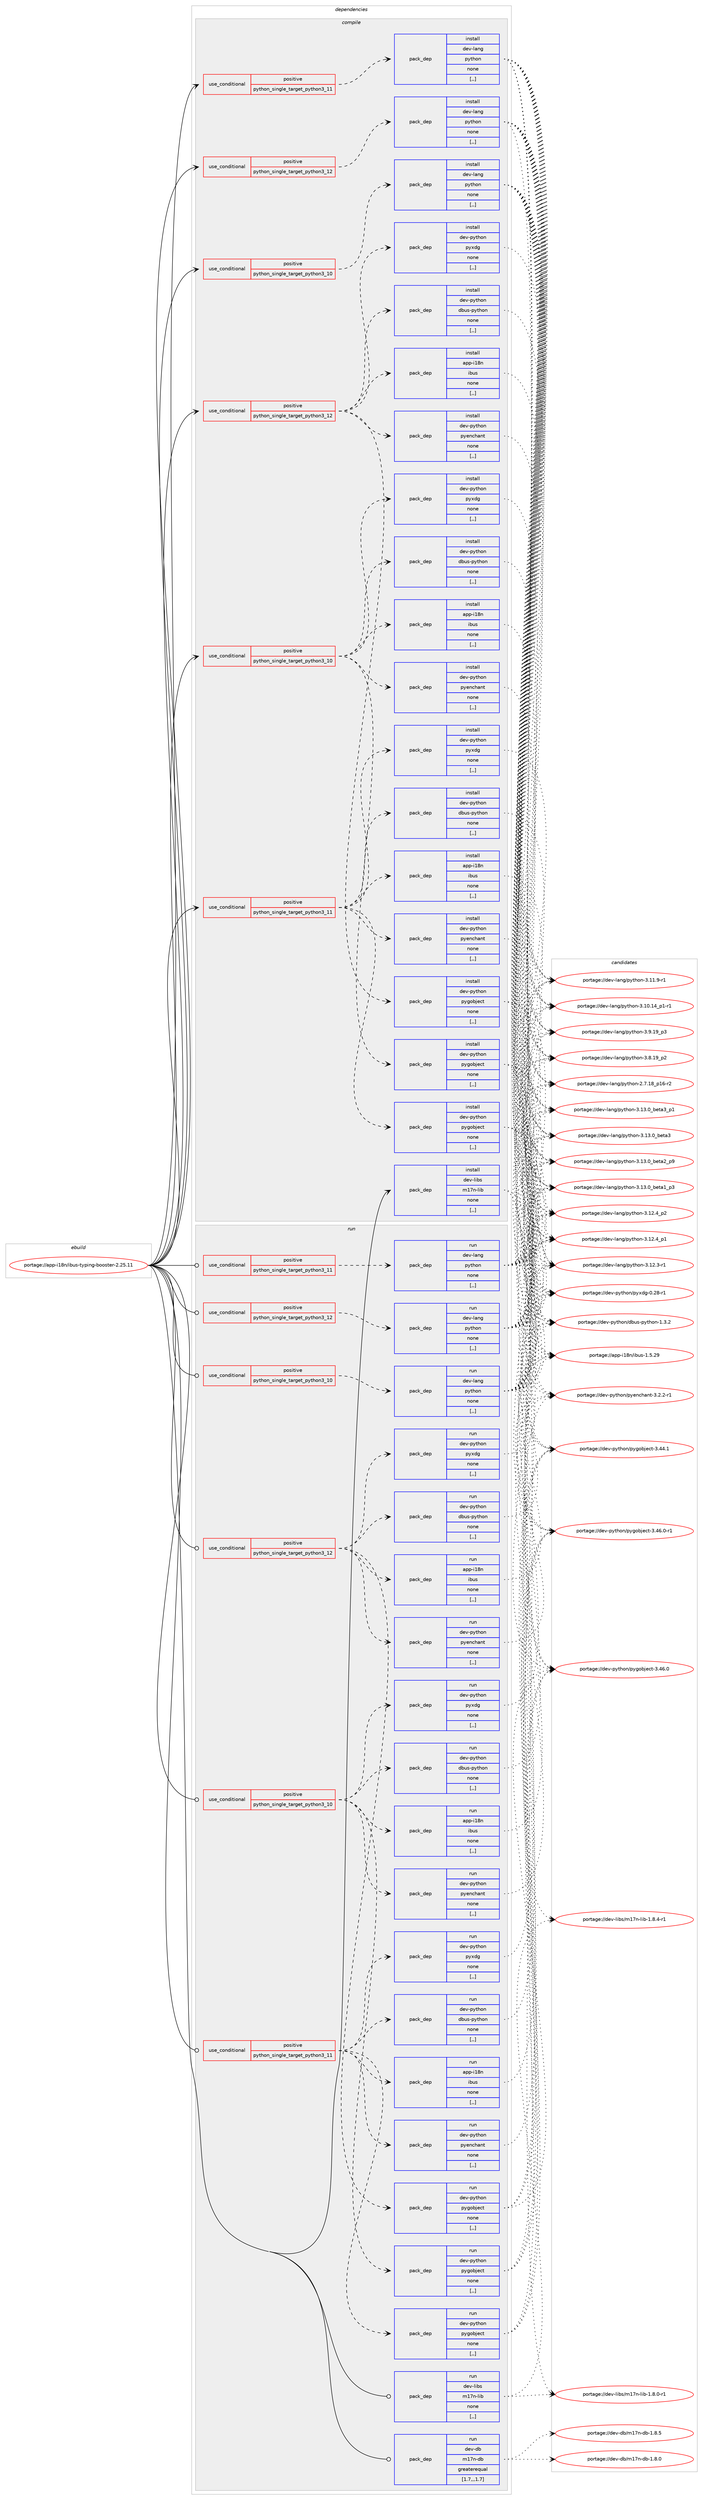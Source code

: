 digraph prolog {

# *************
# Graph options
# *************

newrank=true;
concentrate=true;
compound=true;
graph [rankdir=LR,fontname=Helvetica,fontsize=10,ranksep=1.5];#, ranksep=2.5, nodesep=0.2];
edge  [arrowhead=vee];
node  [fontname=Helvetica,fontsize=10];

# **********
# The ebuild
# **********

subgraph cluster_leftcol {
color=gray;
rank=same;
label=<<i>ebuild</i>>;
id [label="portage://app-i18n/ibus-typing-booster-2.25.11", color=red, width=4, href="../app-i18n/ibus-typing-booster-2.25.11.svg"];
}

# ****************
# The dependencies
# ****************

subgraph cluster_midcol {
color=gray;
label=<<i>dependencies</i>>;
subgraph cluster_compile {
fillcolor="#eeeeee";
style=filled;
label=<<i>compile</i>>;
subgraph cond11006 {
dependency37421 [label=<<TABLE BORDER="0" CELLBORDER="1" CELLSPACING="0" CELLPADDING="4"><TR><TD ROWSPAN="3" CELLPADDING="10">use_conditional</TD></TR><TR><TD>positive</TD></TR><TR><TD>python_single_target_python3_10</TD></TR></TABLE>>, shape=none, color=red];
subgraph pack26057 {
dependency37422 [label=<<TABLE BORDER="0" CELLBORDER="1" CELLSPACING="0" CELLPADDING="4" WIDTH="220"><TR><TD ROWSPAN="6" CELLPADDING="30">pack_dep</TD></TR><TR><TD WIDTH="110">install</TD></TR><TR><TD>app-i18n</TD></TR><TR><TD>ibus</TD></TR><TR><TD>none</TD></TR><TR><TD>[,,]</TD></TR></TABLE>>, shape=none, color=blue];
}
dependency37421:e -> dependency37422:w [weight=20,style="dashed",arrowhead="vee"];
subgraph pack26058 {
dependency37423 [label=<<TABLE BORDER="0" CELLBORDER="1" CELLSPACING="0" CELLPADDING="4" WIDTH="220"><TR><TD ROWSPAN="6" CELLPADDING="30">pack_dep</TD></TR><TR><TD WIDTH="110">install</TD></TR><TR><TD>dev-python</TD></TR><TR><TD>dbus-python</TD></TR><TR><TD>none</TD></TR><TR><TD>[,,]</TD></TR></TABLE>>, shape=none, color=blue];
}
dependency37421:e -> dependency37423:w [weight=20,style="dashed",arrowhead="vee"];
subgraph pack26059 {
dependency37424 [label=<<TABLE BORDER="0" CELLBORDER="1" CELLSPACING="0" CELLPADDING="4" WIDTH="220"><TR><TD ROWSPAN="6" CELLPADDING="30">pack_dep</TD></TR><TR><TD WIDTH="110">install</TD></TR><TR><TD>dev-python</TD></TR><TR><TD>pyenchant</TD></TR><TR><TD>none</TD></TR><TR><TD>[,,]</TD></TR></TABLE>>, shape=none, color=blue];
}
dependency37421:e -> dependency37424:w [weight=20,style="dashed",arrowhead="vee"];
subgraph pack26060 {
dependency37425 [label=<<TABLE BORDER="0" CELLBORDER="1" CELLSPACING="0" CELLPADDING="4" WIDTH="220"><TR><TD ROWSPAN="6" CELLPADDING="30">pack_dep</TD></TR><TR><TD WIDTH="110">install</TD></TR><TR><TD>dev-python</TD></TR><TR><TD>pygobject</TD></TR><TR><TD>none</TD></TR><TR><TD>[,,]</TD></TR></TABLE>>, shape=none, color=blue];
}
dependency37421:e -> dependency37425:w [weight=20,style="dashed",arrowhead="vee"];
subgraph pack26061 {
dependency37426 [label=<<TABLE BORDER="0" CELLBORDER="1" CELLSPACING="0" CELLPADDING="4" WIDTH="220"><TR><TD ROWSPAN="6" CELLPADDING="30">pack_dep</TD></TR><TR><TD WIDTH="110">install</TD></TR><TR><TD>dev-python</TD></TR><TR><TD>pyxdg</TD></TR><TR><TD>none</TD></TR><TR><TD>[,,]</TD></TR></TABLE>>, shape=none, color=blue];
}
dependency37421:e -> dependency37426:w [weight=20,style="dashed",arrowhead="vee"];
}
id:e -> dependency37421:w [weight=20,style="solid",arrowhead="vee"];
subgraph cond11007 {
dependency37427 [label=<<TABLE BORDER="0" CELLBORDER="1" CELLSPACING="0" CELLPADDING="4"><TR><TD ROWSPAN="3" CELLPADDING="10">use_conditional</TD></TR><TR><TD>positive</TD></TR><TR><TD>python_single_target_python3_10</TD></TR></TABLE>>, shape=none, color=red];
subgraph pack26062 {
dependency37428 [label=<<TABLE BORDER="0" CELLBORDER="1" CELLSPACING="0" CELLPADDING="4" WIDTH="220"><TR><TD ROWSPAN="6" CELLPADDING="30">pack_dep</TD></TR><TR><TD WIDTH="110">install</TD></TR><TR><TD>dev-lang</TD></TR><TR><TD>python</TD></TR><TR><TD>none</TD></TR><TR><TD>[,,]</TD></TR></TABLE>>, shape=none, color=blue];
}
dependency37427:e -> dependency37428:w [weight=20,style="dashed",arrowhead="vee"];
}
id:e -> dependency37427:w [weight=20,style="solid",arrowhead="vee"];
subgraph cond11008 {
dependency37429 [label=<<TABLE BORDER="0" CELLBORDER="1" CELLSPACING="0" CELLPADDING="4"><TR><TD ROWSPAN="3" CELLPADDING="10">use_conditional</TD></TR><TR><TD>positive</TD></TR><TR><TD>python_single_target_python3_11</TD></TR></TABLE>>, shape=none, color=red];
subgraph pack26063 {
dependency37430 [label=<<TABLE BORDER="0" CELLBORDER="1" CELLSPACING="0" CELLPADDING="4" WIDTH="220"><TR><TD ROWSPAN="6" CELLPADDING="30">pack_dep</TD></TR><TR><TD WIDTH="110">install</TD></TR><TR><TD>app-i18n</TD></TR><TR><TD>ibus</TD></TR><TR><TD>none</TD></TR><TR><TD>[,,]</TD></TR></TABLE>>, shape=none, color=blue];
}
dependency37429:e -> dependency37430:w [weight=20,style="dashed",arrowhead="vee"];
subgraph pack26064 {
dependency37431 [label=<<TABLE BORDER="0" CELLBORDER="1" CELLSPACING="0" CELLPADDING="4" WIDTH="220"><TR><TD ROWSPAN="6" CELLPADDING="30">pack_dep</TD></TR><TR><TD WIDTH="110">install</TD></TR><TR><TD>dev-python</TD></TR><TR><TD>dbus-python</TD></TR><TR><TD>none</TD></TR><TR><TD>[,,]</TD></TR></TABLE>>, shape=none, color=blue];
}
dependency37429:e -> dependency37431:w [weight=20,style="dashed",arrowhead="vee"];
subgraph pack26065 {
dependency37432 [label=<<TABLE BORDER="0" CELLBORDER="1" CELLSPACING="0" CELLPADDING="4" WIDTH="220"><TR><TD ROWSPAN="6" CELLPADDING="30">pack_dep</TD></TR><TR><TD WIDTH="110">install</TD></TR><TR><TD>dev-python</TD></TR><TR><TD>pyenchant</TD></TR><TR><TD>none</TD></TR><TR><TD>[,,]</TD></TR></TABLE>>, shape=none, color=blue];
}
dependency37429:e -> dependency37432:w [weight=20,style="dashed",arrowhead="vee"];
subgraph pack26066 {
dependency37433 [label=<<TABLE BORDER="0" CELLBORDER="1" CELLSPACING="0" CELLPADDING="4" WIDTH="220"><TR><TD ROWSPAN="6" CELLPADDING="30">pack_dep</TD></TR><TR><TD WIDTH="110">install</TD></TR><TR><TD>dev-python</TD></TR><TR><TD>pygobject</TD></TR><TR><TD>none</TD></TR><TR><TD>[,,]</TD></TR></TABLE>>, shape=none, color=blue];
}
dependency37429:e -> dependency37433:w [weight=20,style="dashed",arrowhead="vee"];
subgraph pack26067 {
dependency37434 [label=<<TABLE BORDER="0" CELLBORDER="1" CELLSPACING="0" CELLPADDING="4" WIDTH="220"><TR><TD ROWSPAN="6" CELLPADDING="30">pack_dep</TD></TR><TR><TD WIDTH="110">install</TD></TR><TR><TD>dev-python</TD></TR><TR><TD>pyxdg</TD></TR><TR><TD>none</TD></TR><TR><TD>[,,]</TD></TR></TABLE>>, shape=none, color=blue];
}
dependency37429:e -> dependency37434:w [weight=20,style="dashed",arrowhead="vee"];
}
id:e -> dependency37429:w [weight=20,style="solid",arrowhead="vee"];
subgraph cond11009 {
dependency37435 [label=<<TABLE BORDER="0" CELLBORDER="1" CELLSPACING="0" CELLPADDING="4"><TR><TD ROWSPAN="3" CELLPADDING="10">use_conditional</TD></TR><TR><TD>positive</TD></TR><TR><TD>python_single_target_python3_11</TD></TR></TABLE>>, shape=none, color=red];
subgraph pack26068 {
dependency37436 [label=<<TABLE BORDER="0" CELLBORDER="1" CELLSPACING="0" CELLPADDING="4" WIDTH="220"><TR><TD ROWSPAN="6" CELLPADDING="30">pack_dep</TD></TR><TR><TD WIDTH="110">install</TD></TR><TR><TD>dev-lang</TD></TR><TR><TD>python</TD></TR><TR><TD>none</TD></TR><TR><TD>[,,]</TD></TR></TABLE>>, shape=none, color=blue];
}
dependency37435:e -> dependency37436:w [weight=20,style="dashed",arrowhead="vee"];
}
id:e -> dependency37435:w [weight=20,style="solid",arrowhead="vee"];
subgraph cond11010 {
dependency37437 [label=<<TABLE BORDER="0" CELLBORDER="1" CELLSPACING="0" CELLPADDING="4"><TR><TD ROWSPAN="3" CELLPADDING="10">use_conditional</TD></TR><TR><TD>positive</TD></TR><TR><TD>python_single_target_python3_12</TD></TR></TABLE>>, shape=none, color=red];
subgraph pack26069 {
dependency37438 [label=<<TABLE BORDER="0" CELLBORDER="1" CELLSPACING="0" CELLPADDING="4" WIDTH="220"><TR><TD ROWSPAN="6" CELLPADDING="30">pack_dep</TD></TR><TR><TD WIDTH="110">install</TD></TR><TR><TD>app-i18n</TD></TR><TR><TD>ibus</TD></TR><TR><TD>none</TD></TR><TR><TD>[,,]</TD></TR></TABLE>>, shape=none, color=blue];
}
dependency37437:e -> dependency37438:w [weight=20,style="dashed",arrowhead="vee"];
subgraph pack26070 {
dependency37439 [label=<<TABLE BORDER="0" CELLBORDER="1" CELLSPACING="0" CELLPADDING="4" WIDTH="220"><TR><TD ROWSPAN="6" CELLPADDING="30">pack_dep</TD></TR><TR><TD WIDTH="110">install</TD></TR><TR><TD>dev-python</TD></TR><TR><TD>dbus-python</TD></TR><TR><TD>none</TD></TR><TR><TD>[,,]</TD></TR></TABLE>>, shape=none, color=blue];
}
dependency37437:e -> dependency37439:w [weight=20,style="dashed",arrowhead="vee"];
subgraph pack26071 {
dependency37440 [label=<<TABLE BORDER="0" CELLBORDER="1" CELLSPACING="0" CELLPADDING="4" WIDTH="220"><TR><TD ROWSPAN="6" CELLPADDING="30">pack_dep</TD></TR><TR><TD WIDTH="110">install</TD></TR><TR><TD>dev-python</TD></TR><TR><TD>pyenchant</TD></TR><TR><TD>none</TD></TR><TR><TD>[,,]</TD></TR></TABLE>>, shape=none, color=blue];
}
dependency37437:e -> dependency37440:w [weight=20,style="dashed",arrowhead="vee"];
subgraph pack26072 {
dependency37441 [label=<<TABLE BORDER="0" CELLBORDER="1" CELLSPACING="0" CELLPADDING="4" WIDTH="220"><TR><TD ROWSPAN="6" CELLPADDING="30">pack_dep</TD></TR><TR><TD WIDTH="110">install</TD></TR><TR><TD>dev-python</TD></TR><TR><TD>pygobject</TD></TR><TR><TD>none</TD></TR><TR><TD>[,,]</TD></TR></TABLE>>, shape=none, color=blue];
}
dependency37437:e -> dependency37441:w [weight=20,style="dashed",arrowhead="vee"];
subgraph pack26073 {
dependency37442 [label=<<TABLE BORDER="0" CELLBORDER="1" CELLSPACING="0" CELLPADDING="4" WIDTH="220"><TR><TD ROWSPAN="6" CELLPADDING="30">pack_dep</TD></TR><TR><TD WIDTH="110">install</TD></TR><TR><TD>dev-python</TD></TR><TR><TD>pyxdg</TD></TR><TR><TD>none</TD></TR><TR><TD>[,,]</TD></TR></TABLE>>, shape=none, color=blue];
}
dependency37437:e -> dependency37442:w [weight=20,style="dashed",arrowhead="vee"];
}
id:e -> dependency37437:w [weight=20,style="solid",arrowhead="vee"];
subgraph cond11011 {
dependency37443 [label=<<TABLE BORDER="0" CELLBORDER="1" CELLSPACING="0" CELLPADDING="4"><TR><TD ROWSPAN="3" CELLPADDING="10">use_conditional</TD></TR><TR><TD>positive</TD></TR><TR><TD>python_single_target_python3_12</TD></TR></TABLE>>, shape=none, color=red];
subgraph pack26074 {
dependency37444 [label=<<TABLE BORDER="0" CELLBORDER="1" CELLSPACING="0" CELLPADDING="4" WIDTH="220"><TR><TD ROWSPAN="6" CELLPADDING="30">pack_dep</TD></TR><TR><TD WIDTH="110">install</TD></TR><TR><TD>dev-lang</TD></TR><TR><TD>python</TD></TR><TR><TD>none</TD></TR><TR><TD>[,,]</TD></TR></TABLE>>, shape=none, color=blue];
}
dependency37443:e -> dependency37444:w [weight=20,style="dashed",arrowhead="vee"];
}
id:e -> dependency37443:w [weight=20,style="solid",arrowhead="vee"];
subgraph pack26075 {
dependency37445 [label=<<TABLE BORDER="0" CELLBORDER="1" CELLSPACING="0" CELLPADDING="4" WIDTH="220"><TR><TD ROWSPAN="6" CELLPADDING="30">pack_dep</TD></TR><TR><TD WIDTH="110">install</TD></TR><TR><TD>dev-libs</TD></TR><TR><TD>m17n-lib</TD></TR><TR><TD>none</TD></TR><TR><TD>[,,]</TD></TR></TABLE>>, shape=none, color=blue];
}
id:e -> dependency37445:w [weight=20,style="solid",arrowhead="vee"];
}
subgraph cluster_compileandrun {
fillcolor="#eeeeee";
style=filled;
label=<<i>compile and run</i>>;
}
subgraph cluster_run {
fillcolor="#eeeeee";
style=filled;
label=<<i>run</i>>;
subgraph cond11012 {
dependency37446 [label=<<TABLE BORDER="0" CELLBORDER="1" CELLSPACING="0" CELLPADDING="4"><TR><TD ROWSPAN="3" CELLPADDING="10">use_conditional</TD></TR><TR><TD>positive</TD></TR><TR><TD>python_single_target_python3_10</TD></TR></TABLE>>, shape=none, color=red];
subgraph pack26076 {
dependency37447 [label=<<TABLE BORDER="0" CELLBORDER="1" CELLSPACING="0" CELLPADDING="4" WIDTH="220"><TR><TD ROWSPAN="6" CELLPADDING="30">pack_dep</TD></TR><TR><TD WIDTH="110">run</TD></TR><TR><TD>app-i18n</TD></TR><TR><TD>ibus</TD></TR><TR><TD>none</TD></TR><TR><TD>[,,]</TD></TR></TABLE>>, shape=none, color=blue];
}
dependency37446:e -> dependency37447:w [weight=20,style="dashed",arrowhead="vee"];
subgraph pack26077 {
dependency37448 [label=<<TABLE BORDER="0" CELLBORDER="1" CELLSPACING="0" CELLPADDING="4" WIDTH="220"><TR><TD ROWSPAN="6" CELLPADDING="30">pack_dep</TD></TR><TR><TD WIDTH="110">run</TD></TR><TR><TD>dev-python</TD></TR><TR><TD>dbus-python</TD></TR><TR><TD>none</TD></TR><TR><TD>[,,]</TD></TR></TABLE>>, shape=none, color=blue];
}
dependency37446:e -> dependency37448:w [weight=20,style="dashed",arrowhead="vee"];
subgraph pack26078 {
dependency37449 [label=<<TABLE BORDER="0" CELLBORDER="1" CELLSPACING="0" CELLPADDING="4" WIDTH="220"><TR><TD ROWSPAN="6" CELLPADDING="30">pack_dep</TD></TR><TR><TD WIDTH="110">run</TD></TR><TR><TD>dev-python</TD></TR><TR><TD>pyenchant</TD></TR><TR><TD>none</TD></TR><TR><TD>[,,]</TD></TR></TABLE>>, shape=none, color=blue];
}
dependency37446:e -> dependency37449:w [weight=20,style="dashed",arrowhead="vee"];
subgraph pack26079 {
dependency37450 [label=<<TABLE BORDER="0" CELLBORDER="1" CELLSPACING="0" CELLPADDING="4" WIDTH="220"><TR><TD ROWSPAN="6" CELLPADDING="30">pack_dep</TD></TR><TR><TD WIDTH="110">run</TD></TR><TR><TD>dev-python</TD></TR><TR><TD>pygobject</TD></TR><TR><TD>none</TD></TR><TR><TD>[,,]</TD></TR></TABLE>>, shape=none, color=blue];
}
dependency37446:e -> dependency37450:w [weight=20,style="dashed",arrowhead="vee"];
subgraph pack26080 {
dependency37451 [label=<<TABLE BORDER="0" CELLBORDER="1" CELLSPACING="0" CELLPADDING="4" WIDTH="220"><TR><TD ROWSPAN="6" CELLPADDING="30">pack_dep</TD></TR><TR><TD WIDTH="110">run</TD></TR><TR><TD>dev-python</TD></TR><TR><TD>pyxdg</TD></TR><TR><TD>none</TD></TR><TR><TD>[,,]</TD></TR></TABLE>>, shape=none, color=blue];
}
dependency37446:e -> dependency37451:w [weight=20,style="dashed",arrowhead="vee"];
}
id:e -> dependency37446:w [weight=20,style="solid",arrowhead="odot"];
subgraph cond11013 {
dependency37452 [label=<<TABLE BORDER="0" CELLBORDER="1" CELLSPACING="0" CELLPADDING="4"><TR><TD ROWSPAN="3" CELLPADDING="10">use_conditional</TD></TR><TR><TD>positive</TD></TR><TR><TD>python_single_target_python3_10</TD></TR></TABLE>>, shape=none, color=red];
subgraph pack26081 {
dependency37453 [label=<<TABLE BORDER="0" CELLBORDER="1" CELLSPACING="0" CELLPADDING="4" WIDTH="220"><TR><TD ROWSPAN="6" CELLPADDING="30">pack_dep</TD></TR><TR><TD WIDTH="110">run</TD></TR><TR><TD>dev-lang</TD></TR><TR><TD>python</TD></TR><TR><TD>none</TD></TR><TR><TD>[,,]</TD></TR></TABLE>>, shape=none, color=blue];
}
dependency37452:e -> dependency37453:w [weight=20,style="dashed",arrowhead="vee"];
}
id:e -> dependency37452:w [weight=20,style="solid",arrowhead="odot"];
subgraph cond11014 {
dependency37454 [label=<<TABLE BORDER="0" CELLBORDER="1" CELLSPACING="0" CELLPADDING="4"><TR><TD ROWSPAN="3" CELLPADDING="10">use_conditional</TD></TR><TR><TD>positive</TD></TR><TR><TD>python_single_target_python3_11</TD></TR></TABLE>>, shape=none, color=red];
subgraph pack26082 {
dependency37455 [label=<<TABLE BORDER="0" CELLBORDER="1" CELLSPACING="0" CELLPADDING="4" WIDTH="220"><TR><TD ROWSPAN="6" CELLPADDING="30">pack_dep</TD></TR><TR><TD WIDTH="110">run</TD></TR><TR><TD>app-i18n</TD></TR><TR><TD>ibus</TD></TR><TR><TD>none</TD></TR><TR><TD>[,,]</TD></TR></TABLE>>, shape=none, color=blue];
}
dependency37454:e -> dependency37455:w [weight=20,style="dashed",arrowhead="vee"];
subgraph pack26083 {
dependency37456 [label=<<TABLE BORDER="0" CELLBORDER="1" CELLSPACING="0" CELLPADDING="4" WIDTH="220"><TR><TD ROWSPAN="6" CELLPADDING="30">pack_dep</TD></TR><TR><TD WIDTH="110">run</TD></TR><TR><TD>dev-python</TD></TR><TR><TD>dbus-python</TD></TR><TR><TD>none</TD></TR><TR><TD>[,,]</TD></TR></TABLE>>, shape=none, color=blue];
}
dependency37454:e -> dependency37456:w [weight=20,style="dashed",arrowhead="vee"];
subgraph pack26084 {
dependency37457 [label=<<TABLE BORDER="0" CELLBORDER="1" CELLSPACING="0" CELLPADDING="4" WIDTH="220"><TR><TD ROWSPAN="6" CELLPADDING="30">pack_dep</TD></TR><TR><TD WIDTH="110">run</TD></TR><TR><TD>dev-python</TD></TR><TR><TD>pyenchant</TD></TR><TR><TD>none</TD></TR><TR><TD>[,,]</TD></TR></TABLE>>, shape=none, color=blue];
}
dependency37454:e -> dependency37457:w [weight=20,style="dashed",arrowhead="vee"];
subgraph pack26085 {
dependency37458 [label=<<TABLE BORDER="0" CELLBORDER="1" CELLSPACING="0" CELLPADDING="4" WIDTH="220"><TR><TD ROWSPAN="6" CELLPADDING="30">pack_dep</TD></TR><TR><TD WIDTH="110">run</TD></TR><TR><TD>dev-python</TD></TR><TR><TD>pygobject</TD></TR><TR><TD>none</TD></TR><TR><TD>[,,]</TD></TR></TABLE>>, shape=none, color=blue];
}
dependency37454:e -> dependency37458:w [weight=20,style="dashed",arrowhead="vee"];
subgraph pack26086 {
dependency37459 [label=<<TABLE BORDER="0" CELLBORDER="1" CELLSPACING="0" CELLPADDING="4" WIDTH="220"><TR><TD ROWSPAN="6" CELLPADDING="30">pack_dep</TD></TR><TR><TD WIDTH="110">run</TD></TR><TR><TD>dev-python</TD></TR><TR><TD>pyxdg</TD></TR><TR><TD>none</TD></TR><TR><TD>[,,]</TD></TR></TABLE>>, shape=none, color=blue];
}
dependency37454:e -> dependency37459:w [weight=20,style="dashed",arrowhead="vee"];
}
id:e -> dependency37454:w [weight=20,style="solid",arrowhead="odot"];
subgraph cond11015 {
dependency37460 [label=<<TABLE BORDER="0" CELLBORDER="1" CELLSPACING="0" CELLPADDING="4"><TR><TD ROWSPAN="3" CELLPADDING="10">use_conditional</TD></TR><TR><TD>positive</TD></TR><TR><TD>python_single_target_python3_11</TD></TR></TABLE>>, shape=none, color=red];
subgraph pack26087 {
dependency37461 [label=<<TABLE BORDER="0" CELLBORDER="1" CELLSPACING="0" CELLPADDING="4" WIDTH="220"><TR><TD ROWSPAN="6" CELLPADDING="30">pack_dep</TD></TR><TR><TD WIDTH="110">run</TD></TR><TR><TD>dev-lang</TD></TR><TR><TD>python</TD></TR><TR><TD>none</TD></TR><TR><TD>[,,]</TD></TR></TABLE>>, shape=none, color=blue];
}
dependency37460:e -> dependency37461:w [weight=20,style="dashed",arrowhead="vee"];
}
id:e -> dependency37460:w [weight=20,style="solid",arrowhead="odot"];
subgraph cond11016 {
dependency37462 [label=<<TABLE BORDER="0" CELLBORDER="1" CELLSPACING="0" CELLPADDING="4"><TR><TD ROWSPAN="3" CELLPADDING="10">use_conditional</TD></TR><TR><TD>positive</TD></TR><TR><TD>python_single_target_python3_12</TD></TR></TABLE>>, shape=none, color=red];
subgraph pack26088 {
dependency37463 [label=<<TABLE BORDER="0" CELLBORDER="1" CELLSPACING="0" CELLPADDING="4" WIDTH="220"><TR><TD ROWSPAN="6" CELLPADDING="30">pack_dep</TD></TR><TR><TD WIDTH="110">run</TD></TR><TR><TD>app-i18n</TD></TR><TR><TD>ibus</TD></TR><TR><TD>none</TD></TR><TR><TD>[,,]</TD></TR></TABLE>>, shape=none, color=blue];
}
dependency37462:e -> dependency37463:w [weight=20,style="dashed",arrowhead="vee"];
subgraph pack26089 {
dependency37464 [label=<<TABLE BORDER="0" CELLBORDER="1" CELLSPACING="0" CELLPADDING="4" WIDTH="220"><TR><TD ROWSPAN="6" CELLPADDING="30">pack_dep</TD></TR><TR><TD WIDTH="110">run</TD></TR><TR><TD>dev-python</TD></TR><TR><TD>dbus-python</TD></TR><TR><TD>none</TD></TR><TR><TD>[,,]</TD></TR></TABLE>>, shape=none, color=blue];
}
dependency37462:e -> dependency37464:w [weight=20,style="dashed",arrowhead="vee"];
subgraph pack26090 {
dependency37465 [label=<<TABLE BORDER="0" CELLBORDER="1" CELLSPACING="0" CELLPADDING="4" WIDTH="220"><TR><TD ROWSPAN="6" CELLPADDING="30">pack_dep</TD></TR><TR><TD WIDTH="110">run</TD></TR><TR><TD>dev-python</TD></TR><TR><TD>pyenchant</TD></TR><TR><TD>none</TD></TR><TR><TD>[,,]</TD></TR></TABLE>>, shape=none, color=blue];
}
dependency37462:e -> dependency37465:w [weight=20,style="dashed",arrowhead="vee"];
subgraph pack26091 {
dependency37466 [label=<<TABLE BORDER="0" CELLBORDER="1" CELLSPACING="0" CELLPADDING="4" WIDTH="220"><TR><TD ROWSPAN="6" CELLPADDING="30">pack_dep</TD></TR><TR><TD WIDTH="110">run</TD></TR><TR><TD>dev-python</TD></TR><TR><TD>pygobject</TD></TR><TR><TD>none</TD></TR><TR><TD>[,,]</TD></TR></TABLE>>, shape=none, color=blue];
}
dependency37462:e -> dependency37466:w [weight=20,style="dashed",arrowhead="vee"];
subgraph pack26092 {
dependency37467 [label=<<TABLE BORDER="0" CELLBORDER="1" CELLSPACING="0" CELLPADDING="4" WIDTH="220"><TR><TD ROWSPAN="6" CELLPADDING="30">pack_dep</TD></TR><TR><TD WIDTH="110">run</TD></TR><TR><TD>dev-python</TD></TR><TR><TD>pyxdg</TD></TR><TR><TD>none</TD></TR><TR><TD>[,,]</TD></TR></TABLE>>, shape=none, color=blue];
}
dependency37462:e -> dependency37467:w [weight=20,style="dashed",arrowhead="vee"];
}
id:e -> dependency37462:w [weight=20,style="solid",arrowhead="odot"];
subgraph cond11017 {
dependency37468 [label=<<TABLE BORDER="0" CELLBORDER="1" CELLSPACING="0" CELLPADDING="4"><TR><TD ROWSPAN="3" CELLPADDING="10">use_conditional</TD></TR><TR><TD>positive</TD></TR><TR><TD>python_single_target_python3_12</TD></TR></TABLE>>, shape=none, color=red];
subgraph pack26093 {
dependency37469 [label=<<TABLE BORDER="0" CELLBORDER="1" CELLSPACING="0" CELLPADDING="4" WIDTH="220"><TR><TD ROWSPAN="6" CELLPADDING="30">pack_dep</TD></TR><TR><TD WIDTH="110">run</TD></TR><TR><TD>dev-lang</TD></TR><TR><TD>python</TD></TR><TR><TD>none</TD></TR><TR><TD>[,,]</TD></TR></TABLE>>, shape=none, color=blue];
}
dependency37468:e -> dependency37469:w [weight=20,style="dashed",arrowhead="vee"];
}
id:e -> dependency37468:w [weight=20,style="solid",arrowhead="odot"];
subgraph pack26094 {
dependency37470 [label=<<TABLE BORDER="0" CELLBORDER="1" CELLSPACING="0" CELLPADDING="4" WIDTH="220"><TR><TD ROWSPAN="6" CELLPADDING="30">pack_dep</TD></TR><TR><TD WIDTH="110">run</TD></TR><TR><TD>dev-db</TD></TR><TR><TD>m17n-db</TD></TR><TR><TD>greaterequal</TD></TR><TR><TD>[1.7,,,1.7]</TD></TR></TABLE>>, shape=none, color=blue];
}
id:e -> dependency37470:w [weight=20,style="solid",arrowhead="odot"];
subgraph pack26095 {
dependency37471 [label=<<TABLE BORDER="0" CELLBORDER="1" CELLSPACING="0" CELLPADDING="4" WIDTH="220"><TR><TD ROWSPAN="6" CELLPADDING="30">pack_dep</TD></TR><TR><TD WIDTH="110">run</TD></TR><TR><TD>dev-libs</TD></TR><TR><TD>m17n-lib</TD></TR><TR><TD>none</TD></TR><TR><TD>[,,]</TD></TR></TABLE>>, shape=none, color=blue];
}
id:e -> dependency37471:w [weight=20,style="solid",arrowhead="odot"];
}
}

# **************
# The candidates
# **************

subgraph cluster_choices {
rank=same;
color=gray;
label=<<i>candidates</i>>;

subgraph choice26057 {
color=black;
nodesep=1;
choice97112112451054956110471059811711545494653465057 [label="portage://app-i18n/ibus-1.5.29", color=red, width=4,href="../app-i18n/ibus-1.5.29.svg"];
dependency37422:e -> choice97112112451054956110471059811711545494653465057:w [style=dotted,weight="100"];
}
subgraph choice26058 {
color=black;
nodesep=1;
choice10010111845112121116104111110471009811711545112121116104111110454946514650 [label="portage://dev-python/dbus-python-1.3.2", color=red, width=4,href="../dev-python/dbus-python-1.3.2.svg"];
dependency37423:e -> choice10010111845112121116104111110471009811711545112121116104111110454946514650:w [style=dotted,weight="100"];
}
subgraph choice26059 {
color=black;
nodesep=1;
choice100101118451121211161041111104711212110111099104971101164551465046504511449 [label="portage://dev-python/pyenchant-3.2.2-r1", color=red, width=4,href="../dev-python/pyenchant-3.2.2-r1.svg"];
dependency37424:e -> choice100101118451121211161041111104711212110111099104971101164551465046504511449:w [style=dotted,weight="100"];
}
subgraph choice26060 {
color=black;
nodesep=1;
choice10010111845112121116104111110471121211031119810610199116455146525446484511449 [label="portage://dev-python/pygobject-3.46.0-r1", color=red, width=4,href="../dev-python/pygobject-3.46.0-r1.svg"];
choice1001011184511212111610411111047112121103111981061019911645514652544648 [label="portage://dev-python/pygobject-3.46.0", color=red, width=4,href="../dev-python/pygobject-3.46.0.svg"];
choice1001011184511212111610411111047112121103111981061019911645514652524649 [label="portage://dev-python/pygobject-3.44.1", color=red, width=4,href="../dev-python/pygobject-3.44.1.svg"];
dependency37425:e -> choice10010111845112121116104111110471121211031119810610199116455146525446484511449:w [style=dotted,weight="100"];
dependency37425:e -> choice1001011184511212111610411111047112121103111981061019911645514652544648:w [style=dotted,weight="100"];
dependency37425:e -> choice1001011184511212111610411111047112121103111981061019911645514652524649:w [style=dotted,weight="100"];
}
subgraph choice26061 {
color=black;
nodesep=1;
choice100101118451121211161041111104711212112010010345484650564511449 [label="portage://dev-python/pyxdg-0.28-r1", color=red, width=4,href="../dev-python/pyxdg-0.28-r1.svg"];
dependency37426:e -> choice100101118451121211161041111104711212112010010345484650564511449:w [style=dotted,weight="100"];
}
subgraph choice26062 {
color=black;
nodesep=1;
choice10010111845108971101034711212111610411111045514649514648959810111697519511249 [label="portage://dev-lang/python-3.13.0_beta3_p1", color=red, width=4,href="../dev-lang/python-3.13.0_beta3_p1.svg"];
choice1001011184510897110103471121211161041111104551464951464895981011169751 [label="portage://dev-lang/python-3.13.0_beta3", color=red, width=4,href="../dev-lang/python-3.13.0_beta3.svg"];
choice10010111845108971101034711212111610411111045514649514648959810111697509511257 [label="portage://dev-lang/python-3.13.0_beta2_p9", color=red, width=4,href="../dev-lang/python-3.13.0_beta2_p9.svg"];
choice10010111845108971101034711212111610411111045514649514648959810111697499511251 [label="portage://dev-lang/python-3.13.0_beta1_p3", color=red, width=4,href="../dev-lang/python-3.13.0_beta1_p3.svg"];
choice100101118451089711010347112121116104111110455146495046529511250 [label="portage://dev-lang/python-3.12.4_p2", color=red, width=4,href="../dev-lang/python-3.12.4_p2.svg"];
choice100101118451089711010347112121116104111110455146495046529511249 [label="portage://dev-lang/python-3.12.4_p1", color=red, width=4,href="../dev-lang/python-3.12.4_p1.svg"];
choice100101118451089711010347112121116104111110455146495046514511449 [label="portage://dev-lang/python-3.12.3-r1", color=red, width=4,href="../dev-lang/python-3.12.3-r1.svg"];
choice100101118451089711010347112121116104111110455146494946574511449 [label="portage://dev-lang/python-3.11.9-r1", color=red, width=4,href="../dev-lang/python-3.11.9-r1.svg"];
choice100101118451089711010347112121116104111110455146494846495295112494511449 [label="portage://dev-lang/python-3.10.14_p1-r1", color=red, width=4,href="../dev-lang/python-3.10.14_p1-r1.svg"];
choice100101118451089711010347112121116104111110455146574649579511251 [label="portage://dev-lang/python-3.9.19_p3", color=red, width=4,href="../dev-lang/python-3.9.19_p3.svg"];
choice100101118451089711010347112121116104111110455146564649579511250 [label="portage://dev-lang/python-3.8.19_p2", color=red, width=4,href="../dev-lang/python-3.8.19_p2.svg"];
choice100101118451089711010347112121116104111110455046554649569511249544511450 [label="portage://dev-lang/python-2.7.18_p16-r2", color=red, width=4,href="../dev-lang/python-2.7.18_p16-r2.svg"];
dependency37428:e -> choice10010111845108971101034711212111610411111045514649514648959810111697519511249:w [style=dotted,weight="100"];
dependency37428:e -> choice1001011184510897110103471121211161041111104551464951464895981011169751:w [style=dotted,weight="100"];
dependency37428:e -> choice10010111845108971101034711212111610411111045514649514648959810111697509511257:w [style=dotted,weight="100"];
dependency37428:e -> choice10010111845108971101034711212111610411111045514649514648959810111697499511251:w [style=dotted,weight="100"];
dependency37428:e -> choice100101118451089711010347112121116104111110455146495046529511250:w [style=dotted,weight="100"];
dependency37428:e -> choice100101118451089711010347112121116104111110455146495046529511249:w [style=dotted,weight="100"];
dependency37428:e -> choice100101118451089711010347112121116104111110455146495046514511449:w [style=dotted,weight="100"];
dependency37428:e -> choice100101118451089711010347112121116104111110455146494946574511449:w [style=dotted,weight="100"];
dependency37428:e -> choice100101118451089711010347112121116104111110455146494846495295112494511449:w [style=dotted,weight="100"];
dependency37428:e -> choice100101118451089711010347112121116104111110455146574649579511251:w [style=dotted,weight="100"];
dependency37428:e -> choice100101118451089711010347112121116104111110455146564649579511250:w [style=dotted,weight="100"];
dependency37428:e -> choice100101118451089711010347112121116104111110455046554649569511249544511450:w [style=dotted,weight="100"];
}
subgraph choice26063 {
color=black;
nodesep=1;
choice97112112451054956110471059811711545494653465057 [label="portage://app-i18n/ibus-1.5.29", color=red, width=4,href="../app-i18n/ibus-1.5.29.svg"];
dependency37430:e -> choice97112112451054956110471059811711545494653465057:w [style=dotted,weight="100"];
}
subgraph choice26064 {
color=black;
nodesep=1;
choice10010111845112121116104111110471009811711545112121116104111110454946514650 [label="portage://dev-python/dbus-python-1.3.2", color=red, width=4,href="../dev-python/dbus-python-1.3.2.svg"];
dependency37431:e -> choice10010111845112121116104111110471009811711545112121116104111110454946514650:w [style=dotted,weight="100"];
}
subgraph choice26065 {
color=black;
nodesep=1;
choice100101118451121211161041111104711212110111099104971101164551465046504511449 [label="portage://dev-python/pyenchant-3.2.2-r1", color=red, width=4,href="../dev-python/pyenchant-3.2.2-r1.svg"];
dependency37432:e -> choice100101118451121211161041111104711212110111099104971101164551465046504511449:w [style=dotted,weight="100"];
}
subgraph choice26066 {
color=black;
nodesep=1;
choice10010111845112121116104111110471121211031119810610199116455146525446484511449 [label="portage://dev-python/pygobject-3.46.0-r1", color=red, width=4,href="../dev-python/pygobject-3.46.0-r1.svg"];
choice1001011184511212111610411111047112121103111981061019911645514652544648 [label="portage://dev-python/pygobject-3.46.0", color=red, width=4,href="../dev-python/pygobject-3.46.0.svg"];
choice1001011184511212111610411111047112121103111981061019911645514652524649 [label="portage://dev-python/pygobject-3.44.1", color=red, width=4,href="../dev-python/pygobject-3.44.1.svg"];
dependency37433:e -> choice10010111845112121116104111110471121211031119810610199116455146525446484511449:w [style=dotted,weight="100"];
dependency37433:e -> choice1001011184511212111610411111047112121103111981061019911645514652544648:w [style=dotted,weight="100"];
dependency37433:e -> choice1001011184511212111610411111047112121103111981061019911645514652524649:w [style=dotted,weight="100"];
}
subgraph choice26067 {
color=black;
nodesep=1;
choice100101118451121211161041111104711212112010010345484650564511449 [label="portage://dev-python/pyxdg-0.28-r1", color=red, width=4,href="../dev-python/pyxdg-0.28-r1.svg"];
dependency37434:e -> choice100101118451121211161041111104711212112010010345484650564511449:w [style=dotted,weight="100"];
}
subgraph choice26068 {
color=black;
nodesep=1;
choice10010111845108971101034711212111610411111045514649514648959810111697519511249 [label="portage://dev-lang/python-3.13.0_beta3_p1", color=red, width=4,href="../dev-lang/python-3.13.0_beta3_p1.svg"];
choice1001011184510897110103471121211161041111104551464951464895981011169751 [label="portage://dev-lang/python-3.13.0_beta3", color=red, width=4,href="../dev-lang/python-3.13.0_beta3.svg"];
choice10010111845108971101034711212111610411111045514649514648959810111697509511257 [label="portage://dev-lang/python-3.13.0_beta2_p9", color=red, width=4,href="../dev-lang/python-3.13.0_beta2_p9.svg"];
choice10010111845108971101034711212111610411111045514649514648959810111697499511251 [label="portage://dev-lang/python-3.13.0_beta1_p3", color=red, width=4,href="../dev-lang/python-3.13.0_beta1_p3.svg"];
choice100101118451089711010347112121116104111110455146495046529511250 [label="portage://dev-lang/python-3.12.4_p2", color=red, width=4,href="../dev-lang/python-3.12.4_p2.svg"];
choice100101118451089711010347112121116104111110455146495046529511249 [label="portage://dev-lang/python-3.12.4_p1", color=red, width=4,href="../dev-lang/python-3.12.4_p1.svg"];
choice100101118451089711010347112121116104111110455146495046514511449 [label="portage://dev-lang/python-3.12.3-r1", color=red, width=4,href="../dev-lang/python-3.12.3-r1.svg"];
choice100101118451089711010347112121116104111110455146494946574511449 [label="portage://dev-lang/python-3.11.9-r1", color=red, width=4,href="../dev-lang/python-3.11.9-r1.svg"];
choice100101118451089711010347112121116104111110455146494846495295112494511449 [label="portage://dev-lang/python-3.10.14_p1-r1", color=red, width=4,href="../dev-lang/python-3.10.14_p1-r1.svg"];
choice100101118451089711010347112121116104111110455146574649579511251 [label="portage://dev-lang/python-3.9.19_p3", color=red, width=4,href="../dev-lang/python-3.9.19_p3.svg"];
choice100101118451089711010347112121116104111110455146564649579511250 [label="portage://dev-lang/python-3.8.19_p2", color=red, width=4,href="../dev-lang/python-3.8.19_p2.svg"];
choice100101118451089711010347112121116104111110455046554649569511249544511450 [label="portage://dev-lang/python-2.7.18_p16-r2", color=red, width=4,href="../dev-lang/python-2.7.18_p16-r2.svg"];
dependency37436:e -> choice10010111845108971101034711212111610411111045514649514648959810111697519511249:w [style=dotted,weight="100"];
dependency37436:e -> choice1001011184510897110103471121211161041111104551464951464895981011169751:w [style=dotted,weight="100"];
dependency37436:e -> choice10010111845108971101034711212111610411111045514649514648959810111697509511257:w [style=dotted,weight="100"];
dependency37436:e -> choice10010111845108971101034711212111610411111045514649514648959810111697499511251:w [style=dotted,weight="100"];
dependency37436:e -> choice100101118451089711010347112121116104111110455146495046529511250:w [style=dotted,weight="100"];
dependency37436:e -> choice100101118451089711010347112121116104111110455146495046529511249:w [style=dotted,weight="100"];
dependency37436:e -> choice100101118451089711010347112121116104111110455146495046514511449:w [style=dotted,weight="100"];
dependency37436:e -> choice100101118451089711010347112121116104111110455146494946574511449:w [style=dotted,weight="100"];
dependency37436:e -> choice100101118451089711010347112121116104111110455146494846495295112494511449:w [style=dotted,weight="100"];
dependency37436:e -> choice100101118451089711010347112121116104111110455146574649579511251:w [style=dotted,weight="100"];
dependency37436:e -> choice100101118451089711010347112121116104111110455146564649579511250:w [style=dotted,weight="100"];
dependency37436:e -> choice100101118451089711010347112121116104111110455046554649569511249544511450:w [style=dotted,weight="100"];
}
subgraph choice26069 {
color=black;
nodesep=1;
choice97112112451054956110471059811711545494653465057 [label="portage://app-i18n/ibus-1.5.29", color=red, width=4,href="../app-i18n/ibus-1.5.29.svg"];
dependency37438:e -> choice97112112451054956110471059811711545494653465057:w [style=dotted,weight="100"];
}
subgraph choice26070 {
color=black;
nodesep=1;
choice10010111845112121116104111110471009811711545112121116104111110454946514650 [label="portage://dev-python/dbus-python-1.3.2", color=red, width=4,href="../dev-python/dbus-python-1.3.2.svg"];
dependency37439:e -> choice10010111845112121116104111110471009811711545112121116104111110454946514650:w [style=dotted,weight="100"];
}
subgraph choice26071 {
color=black;
nodesep=1;
choice100101118451121211161041111104711212110111099104971101164551465046504511449 [label="portage://dev-python/pyenchant-3.2.2-r1", color=red, width=4,href="../dev-python/pyenchant-3.2.2-r1.svg"];
dependency37440:e -> choice100101118451121211161041111104711212110111099104971101164551465046504511449:w [style=dotted,weight="100"];
}
subgraph choice26072 {
color=black;
nodesep=1;
choice10010111845112121116104111110471121211031119810610199116455146525446484511449 [label="portage://dev-python/pygobject-3.46.0-r1", color=red, width=4,href="../dev-python/pygobject-3.46.0-r1.svg"];
choice1001011184511212111610411111047112121103111981061019911645514652544648 [label="portage://dev-python/pygobject-3.46.0", color=red, width=4,href="../dev-python/pygobject-3.46.0.svg"];
choice1001011184511212111610411111047112121103111981061019911645514652524649 [label="portage://dev-python/pygobject-3.44.1", color=red, width=4,href="../dev-python/pygobject-3.44.1.svg"];
dependency37441:e -> choice10010111845112121116104111110471121211031119810610199116455146525446484511449:w [style=dotted,weight="100"];
dependency37441:e -> choice1001011184511212111610411111047112121103111981061019911645514652544648:w [style=dotted,weight="100"];
dependency37441:e -> choice1001011184511212111610411111047112121103111981061019911645514652524649:w [style=dotted,weight="100"];
}
subgraph choice26073 {
color=black;
nodesep=1;
choice100101118451121211161041111104711212112010010345484650564511449 [label="portage://dev-python/pyxdg-0.28-r1", color=red, width=4,href="../dev-python/pyxdg-0.28-r1.svg"];
dependency37442:e -> choice100101118451121211161041111104711212112010010345484650564511449:w [style=dotted,weight="100"];
}
subgraph choice26074 {
color=black;
nodesep=1;
choice10010111845108971101034711212111610411111045514649514648959810111697519511249 [label="portage://dev-lang/python-3.13.0_beta3_p1", color=red, width=4,href="../dev-lang/python-3.13.0_beta3_p1.svg"];
choice1001011184510897110103471121211161041111104551464951464895981011169751 [label="portage://dev-lang/python-3.13.0_beta3", color=red, width=4,href="../dev-lang/python-3.13.0_beta3.svg"];
choice10010111845108971101034711212111610411111045514649514648959810111697509511257 [label="portage://dev-lang/python-3.13.0_beta2_p9", color=red, width=4,href="../dev-lang/python-3.13.0_beta2_p9.svg"];
choice10010111845108971101034711212111610411111045514649514648959810111697499511251 [label="portage://dev-lang/python-3.13.0_beta1_p3", color=red, width=4,href="../dev-lang/python-3.13.0_beta1_p3.svg"];
choice100101118451089711010347112121116104111110455146495046529511250 [label="portage://dev-lang/python-3.12.4_p2", color=red, width=4,href="../dev-lang/python-3.12.4_p2.svg"];
choice100101118451089711010347112121116104111110455146495046529511249 [label="portage://dev-lang/python-3.12.4_p1", color=red, width=4,href="../dev-lang/python-3.12.4_p1.svg"];
choice100101118451089711010347112121116104111110455146495046514511449 [label="portage://dev-lang/python-3.12.3-r1", color=red, width=4,href="../dev-lang/python-3.12.3-r1.svg"];
choice100101118451089711010347112121116104111110455146494946574511449 [label="portage://dev-lang/python-3.11.9-r1", color=red, width=4,href="../dev-lang/python-3.11.9-r1.svg"];
choice100101118451089711010347112121116104111110455146494846495295112494511449 [label="portage://dev-lang/python-3.10.14_p1-r1", color=red, width=4,href="../dev-lang/python-3.10.14_p1-r1.svg"];
choice100101118451089711010347112121116104111110455146574649579511251 [label="portage://dev-lang/python-3.9.19_p3", color=red, width=4,href="../dev-lang/python-3.9.19_p3.svg"];
choice100101118451089711010347112121116104111110455146564649579511250 [label="portage://dev-lang/python-3.8.19_p2", color=red, width=4,href="../dev-lang/python-3.8.19_p2.svg"];
choice100101118451089711010347112121116104111110455046554649569511249544511450 [label="portage://dev-lang/python-2.7.18_p16-r2", color=red, width=4,href="../dev-lang/python-2.7.18_p16-r2.svg"];
dependency37444:e -> choice10010111845108971101034711212111610411111045514649514648959810111697519511249:w [style=dotted,weight="100"];
dependency37444:e -> choice1001011184510897110103471121211161041111104551464951464895981011169751:w [style=dotted,weight="100"];
dependency37444:e -> choice10010111845108971101034711212111610411111045514649514648959810111697509511257:w [style=dotted,weight="100"];
dependency37444:e -> choice10010111845108971101034711212111610411111045514649514648959810111697499511251:w [style=dotted,weight="100"];
dependency37444:e -> choice100101118451089711010347112121116104111110455146495046529511250:w [style=dotted,weight="100"];
dependency37444:e -> choice100101118451089711010347112121116104111110455146495046529511249:w [style=dotted,weight="100"];
dependency37444:e -> choice100101118451089711010347112121116104111110455146495046514511449:w [style=dotted,weight="100"];
dependency37444:e -> choice100101118451089711010347112121116104111110455146494946574511449:w [style=dotted,weight="100"];
dependency37444:e -> choice100101118451089711010347112121116104111110455146494846495295112494511449:w [style=dotted,weight="100"];
dependency37444:e -> choice100101118451089711010347112121116104111110455146574649579511251:w [style=dotted,weight="100"];
dependency37444:e -> choice100101118451089711010347112121116104111110455146564649579511250:w [style=dotted,weight="100"];
dependency37444:e -> choice100101118451089711010347112121116104111110455046554649569511249544511450:w [style=dotted,weight="100"];
}
subgraph choice26075 {
color=black;
nodesep=1;
choice100101118451081059811547109495511045108105984549465646524511449 [label="portage://dev-libs/m17n-lib-1.8.4-r1", color=red, width=4,href="../dev-libs/m17n-lib-1.8.4-r1.svg"];
choice100101118451081059811547109495511045108105984549465646484511449 [label="portage://dev-libs/m17n-lib-1.8.0-r1", color=red, width=4,href="../dev-libs/m17n-lib-1.8.0-r1.svg"];
dependency37445:e -> choice100101118451081059811547109495511045108105984549465646524511449:w [style=dotted,weight="100"];
dependency37445:e -> choice100101118451081059811547109495511045108105984549465646484511449:w [style=dotted,weight="100"];
}
subgraph choice26076 {
color=black;
nodesep=1;
choice97112112451054956110471059811711545494653465057 [label="portage://app-i18n/ibus-1.5.29", color=red, width=4,href="../app-i18n/ibus-1.5.29.svg"];
dependency37447:e -> choice97112112451054956110471059811711545494653465057:w [style=dotted,weight="100"];
}
subgraph choice26077 {
color=black;
nodesep=1;
choice10010111845112121116104111110471009811711545112121116104111110454946514650 [label="portage://dev-python/dbus-python-1.3.2", color=red, width=4,href="../dev-python/dbus-python-1.3.2.svg"];
dependency37448:e -> choice10010111845112121116104111110471009811711545112121116104111110454946514650:w [style=dotted,weight="100"];
}
subgraph choice26078 {
color=black;
nodesep=1;
choice100101118451121211161041111104711212110111099104971101164551465046504511449 [label="portage://dev-python/pyenchant-3.2.2-r1", color=red, width=4,href="../dev-python/pyenchant-3.2.2-r1.svg"];
dependency37449:e -> choice100101118451121211161041111104711212110111099104971101164551465046504511449:w [style=dotted,weight="100"];
}
subgraph choice26079 {
color=black;
nodesep=1;
choice10010111845112121116104111110471121211031119810610199116455146525446484511449 [label="portage://dev-python/pygobject-3.46.0-r1", color=red, width=4,href="../dev-python/pygobject-3.46.0-r1.svg"];
choice1001011184511212111610411111047112121103111981061019911645514652544648 [label="portage://dev-python/pygobject-3.46.0", color=red, width=4,href="../dev-python/pygobject-3.46.0.svg"];
choice1001011184511212111610411111047112121103111981061019911645514652524649 [label="portage://dev-python/pygobject-3.44.1", color=red, width=4,href="../dev-python/pygobject-3.44.1.svg"];
dependency37450:e -> choice10010111845112121116104111110471121211031119810610199116455146525446484511449:w [style=dotted,weight="100"];
dependency37450:e -> choice1001011184511212111610411111047112121103111981061019911645514652544648:w [style=dotted,weight="100"];
dependency37450:e -> choice1001011184511212111610411111047112121103111981061019911645514652524649:w [style=dotted,weight="100"];
}
subgraph choice26080 {
color=black;
nodesep=1;
choice100101118451121211161041111104711212112010010345484650564511449 [label="portage://dev-python/pyxdg-0.28-r1", color=red, width=4,href="../dev-python/pyxdg-0.28-r1.svg"];
dependency37451:e -> choice100101118451121211161041111104711212112010010345484650564511449:w [style=dotted,weight="100"];
}
subgraph choice26081 {
color=black;
nodesep=1;
choice10010111845108971101034711212111610411111045514649514648959810111697519511249 [label="portage://dev-lang/python-3.13.0_beta3_p1", color=red, width=4,href="../dev-lang/python-3.13.0_beta3_p1.svg"];
choice1001011184510897110103471121211161041111104551464951464895981011169751 [label="portage://dev-lang/python-3.13.0_beta3", color=red, width=4,href="../dev-lang/python-3.13.0_beta3.svg"];
choice10010111845108971101034711212111610411111045514649514648959810111697509511257 [label="portage://dev-lang/python-3.13.0_beta2_p9", color=red, width=4,href="../dev-lang/python-3.13.0_beta2_p9.svg"];
choice10010111845108971101034711212111610411111045514649514648959810111697499511251 [label="portage://dev-lang/python-3.13.0_beta1_p3", color=red, width=4,href="../dev-lang/python-3.13.0_beta1_p3.svg"];
choice100101118451089711010347112121116104111110455146495046529511250 [label="portage://dev-lang/python-3.12.4_p2", color=red, width=4,href="../dev-lang/python-3.12.4_p2.svg"];
choice100101118451089711010347112121116104111110455146495046529511249 [label="portage://dev-lang/python-3.12.4_p1", color=red, width=4,href="../dev-lang/python-3.12.4_p1.svg"];
choice100101118451089711010347112121116104111110455146495046514511449 [label="portage://dev-lang/python-3.12.3-r1", color=red, width=4,href="../dev-lang/python-3.12.3-r1.svg"];
choice100101118451089711010347112121116104111110455146494946574511449 [label="portage://dev-lang/python-3.11.9-r1", color=red, width=4,href="../dev-lang/python-3.11.9-r1.svg"];
choice100101118451089711010347112121116104111110455146494846495295112494511449 [label="portage://dev-lang/python-3.10.14_p1-r1", color=red, width=4,href="../dev-lang/python-3.10.14_p1-r1.svg"];
choice100101118451089711010347112121116104111110455146574649579511251 [label="portage://dev-lang/python-3.9.19_p3", color=red, width=4,href="../dev-lang/python-3.9.19_p3.svg"];
choice100101118451089711010347112121116104111110455146564649579511250 [label="portage://dev-lang/python-3.8.19_p2", color=red, width=4,href="../dev-lang/python-3.8.19_p2.svg"];
choice100101118451089711010347112121116104111110455046554649569511249544511450 [label="portage://dev-lang/python-2.7.18_p16-r2", color=red, width=4,href="../dev-lang/python-2.7.18_p16-r2.svg"];
dependency37453:e -> choice10010111845108971101034711212111610411111045514649514648959810111697519511249:w [style=dotted,weight="100"];
dependency37453:e -> choice1001011184510897110103471121211161041111104551464951464895981011169751:w [style=dotted,weight="100"];
dependency37453:e -> choice10010111845108971101034711212111610411111045514649514648959810111697509511257:w [style=dotted,weight="100"];
dependency37453:e -> choice10010111845108971101034711212111610411111045514649514648959810111697499511251:w [style=dotted,weight="100"];
dependency37453:e -> choice100101118451089711010347112121116104111110455146495046529511250:w [style=dotted,weight="100"];
dependency37453:e -> choice100101118451089711010347112121116104111110455146495046529511249:w [style=dotted,weight="100"];
dependency37453:e -> choice100101118451089711010347112121116104111110455146495046514511449:w [style=dotted,weight="100"];
dependency37453:e -> choice100101118451089711010347112121116104111110455146494946574511449:w [style=dotted,weight="100"];
dependency37453:e -> choice100101118451089711010347112121116104111110455146494846495295112494511449:w [style=dotted,weight="100"];
dependency37453:e -> choice100101118451089711010347112121116104111110455146574649579511251:w [style=dotted,weight="100"];
dependency37453:e -> choice100101118451089711010347112121116104111110455146564649579511250:w [style=dotted,weight="100"];
dependency37453:e -> choice100101118451089711010347112121116104111110455046554649569511249544511450:w [style=dotted,weight="100"];
}
subgraph choice26082 {
color=black;
nodesep=1;
choice97112112451054956110471059811711545494653465057 [label="portage://app-i18n/ibus-1.5.29", color=red, width=4,href="../app-i18n/ibus-1.5.29.svg"];
dependency37455:e -> choice97112112451054956110471059811711545494653465057:w [style=dotted,weight="100"];
}
subgraph choice26083 {
color=black;
nodesep=1;
choice10010111845112121116104111110471009811711545112121116104111110454946514650 [label="portage://dev-python/dbus-python-1.3.2", color=red, width=4,href="../dev-python/dbus-python-1.3.2.svg"];
dependency37456:e -> choice10010111845112121116104111110471009811711545112121116104111110454946514650:w [style=dotted,weight="100"];
}
subgraph choice26084 {
color=black;
nodesep=1;
choice100101118451121211161041111104711212110111099104971101164551465046504511449 [label="portage://dev-python/pyenchant-3.2.2-r1", color=red, width=4,href="../dev-python/pyenchant-3.2.2-r1.svg"];
dependency37457:e -> choice100101118451121211161041111104711212110111099104971101164551465046504511449:w [style=dotted,weight="100"];
}
subgraph choice26085 {
color=black;
nodesep=1;
choice10010111845112121116104111110471121211031119810610199116455146525446484511449 [label="portage://dev-python/pygobject-3.46.0-r1", color=red, width=4,href="../dev-python/pygobject-3.46.0-r1.svg"];
choice1001011184511212111610411111047112121103111981061019911645514652544648 [label="portage://dev-python/pygobject-3.46.0", color=red, width=4,href="../dev-python/pygobject-3.46.0.svg"];
choice1001011184511212111610411111047112121103111981061019911645514652524649 [label="portage://dev-python/pygobject-3.44.1", color=red, width=4,href="../dev-python/pygobject-3.44.1.svg"];
dependency37458:e -> choice10010111845112121116104111110471121211031119810610199116455146525446484511449:w [style=dotted,weight="100"];
dependency37458:e -> choice1001011184511212111610411111047112121103111981061019911645514652544648:w [style=dotted,weight="100"];
dependency37458:e -> choice1001011184511212111610411111047112121103111981061019911645514652524649:w [style=dotted,weight="100"];
}
subgraph choice26086 {
color=black;
nodesep=1;
choice100101118451121211161041111104711212112010010345484650564511449 [label="portage://dev-python/pyxdg-0.28-r1", color=red, width=4,href="../dev-python/pyxdg-0.28-r1.svg"];
dependency37459:e -> choice100101118451121211161041111104711212112010010345484650564511449:w [style=dotted,weight="100"];
}
subgraph choice26087 {
color=black;
nodesep=1;
choice10010111845108971101034711212111610411111045514649514648959810111697519511249 [label="portage://dev-lang/python-3.13.0_beta3_p1", color=red, width=4,href="../dev-lang/python-3.13.0_beta3_p1.svg"];
choice1001011184510897110103471121211161041111104551464951464895981011169751 [label="portage://dev-lang/python-3.13.0_beta3", color=red, width=4,href="../dev-lang/python-3.13.0_beta3.svg"];
choice10010111845108971101034711212111610411111045514649514648959810111697509511257 [label="portage://dev-lang/python-3.13.0_beta2_p9", color=red, width=4,href="../dev-lang/python-3.13.0_beta2_p9.svg"];
choice10010111845108971101034711212111610411111045514649514648959810111697499511251 [label="portage://dev-lang/python-3.13.0_beta1_p3", color=red, width=4,href="../dev-lang/python-3.13.0_beta1_p3.svg"];
choice100101118451089711010347112121116104111110455146495046529511250 [label="portage://dev-lang/python-3.12.4_p2", color=red, width=4,href="../dev-lang/python-3.12.4_p2.svg"];
choice100101118451089711010347112121116104111110455146495046529511249 [label="portage://dev-lang/python-3.12.4_p1", color=red, width=4,href="../dev-lang/python-3.12.4_p1.svg"];
choice100101118451089711010347112121116104111110455146495046514511449 [label="portage://dev-lang/python-3.12.3-r1", color=red, width=4,href="../dev-lang/python-3.12.3-r1.svg"];
choice100101118451089711010347112121116104111110455146494946574511449 [label="portage://dev-lang/python-3.11.9-r1", color=red, width=4,href="../dev-lang/python-3.11.9-r1.svg"];
choice100101118451089711010347112121116104111110455146494846495295112494511449 [label="portage://dev-lang/python-3.10.14_p1-r1", color=red, width=4,href="../dev-lang/python-3.10.14_p1-r1.svg"];
choice100101118451089711010347112121116104111110455146574649579511251 [label="portage://dev-lang/python-3.9.19_p3", color=red, width=4,href="../dev-lang/python-3.9.19_p3.svg"];
choice100101118451089711010347112121116104111110455146564649579511250 [label="portage://dev-lang/python-3.8.19_p2", color=red, width=4,href="../dev-lang/python-3.8.19_p2.svg"];
choice100101118451089711010347112121116104111110455046554649569511249544511450 [label="portage://dev-lang/python-2.7.18_p16-r2", color=red, width=4,href="../dev-lang/python-2.7.18_p16-r2.svg"];
dependency37461:e -> choice10010111845108971101034711212111610411111045514649514648959810111697519511249:w [style=dotted,weight="100"];
dependency37461:e -> choice1001011184510897110103471121211161041111104551464951464895981011169751:w [style=dotted,weight="100"];
dependency37461:e -> choice10010111845108971101034711212111610411111045514649514648959810111697509511257:w [style=dotted,weight="100"];
dependency37461:e -> choice10010111845108971101034711212111610411111045514649514648959810111697499511251:w [style=dotted,weight="100"];
dependency37461:e -> choice100101118451089711010347112121116104111110455146495046529511250:w [style=dotted,weight="100"];
dependency37461:e -> choice100101118451089711010347112121116104111110455146495046529511249:w [style=dotted,weight="100"];
dependency37461:e -> choice100101118451089711010347112121116104111110455146495046514511449:w [style=dotted,weight="100"];
dependency37461:e -> choice100101118451089711010347112121116104111110455146494946574511449:w [style=dotted,weight="100"];
dependency37461:e -> choice100101118451089711010347112121116104111110455146494846495295112494511449:w [style=dotted,weight="100"];
dependency37461:e -> choice100101118451089711010347112121116104111110455146574649579511251:w [style=dotted,weight="100"];
dependency37461:e -> choice100101118451089711010347112121116104111110455146564649579511250:w [style=dotted,weight="100"];
dependency37461:e -> choice100101118451089711010347112121116104111110455046554649569511249544511450:w [style=dotted,weight="100"];
}
subgraph choice26088 {
color=black;
nodesep=1;
choice97112112451054956110471059811711545494653465057 [label="portage://app-i18n/ibus-1.5.29", color=red, width=4,href="../app-i18n/ibus-1.5.29.svg"];
dependency37463:e -> choice97112112451054956110471059811711545494653465057:w [style=dotted,weight="100"];
}
subgraph choice26089 {
color=black;
nodesep=1;
choice10010111845112121116104111110471009811711545112121116104111110454946514650 [label="portage://dev-python/dbus-python-1.3.2", color=red, width=4,href="../dev-python/dbus-python-1.3.2.svg"];
dependency37464:e -> choice10010111845112121116104111110471009811711545112121116104111110454946514650:w [style=dotted,weight="100"];
}
subgraph choice26090 {
color=black;
nodesep=1;
choice100101118451121211161041111104711212110111099104971101164551465046504511449 [label="portage://dev-python/pyenchant-3.2.2-r1", color=red, width=4,href="../dev-python/pyenchant-3.2.2-r1.svg"];
dependency37465:e -> choice100101118451121211161041111104711212110111099104971101164551465046504511449:w [style=dotted,weight="100"];
}
subgraph choice26091 {
color=black;
nodesep=1;
choice10010111845112121116104111110471121211031119810610199116455146525446484511449 [label="portage://dev-python/pygobject-3.46.0-r1", color=red, width=4,href="../dev-python/pygobject-3.46.0-r1.svg"];
choice1001011184511212111610411111047112121103111981061019911645514652544648 [label="portage://dev-python/pygobject-3.46.0", color=red, width=4,href="../dev-python/pygobject-3.46.0.svg"];
choice1001011184511212111610411111047112121103111981061019911645514652524649 [label="portage://dev-python/pygobject-3.44.1", color=red, width=4,href="../dev-python/pygobject-3.44.1.svg"];
dependency37466:e -> choice10010111845112121116104111110471121211031119810610199116455146525446484511449:w [style=dotted,weight="100"];
dependency37466:e -> choice1001011184511212111610411111047112121103111981061019911645514652544648:w [style=dotted,weight="100"];
dependency37466:e -> choice1001011184511212111610411111047112121103111981061019911645514652524649:w [style=dotted,weight="100"];
}
subgraph choice26092 {
color=black;
nodesep=1;
choice100101118451121211161041111104711212112010010345484650564511449 [label="portage://dev-python/pyxdg-0.28-r1", color=red, width=4,href="../dev-python/pyxdg-0.28-r1.svg"];
dependency37467:e -> choice100101118451121211161041111104711212112010010345484650564511449:w [style=dotted,weight="100"];
}
subgraph choice26093 {
color=black;
nodesep=1;
choice10010111845108971101034711212111610411111045514649514648959810111697519511249 [label="portage://dev-lang/python-3.13.0_beta3_p1", color=red, width=4,href="../dev-lang/python-3.13.0_beta3_p1.svg"];
choice1001011184510897110103471121211161041111104551464951464895981011169751 [label="portage://dev-lang/python-3.13.0_beta3", color=red, width=4,href="../dev-lang/python-3.13.0_beta3.svg"];
choice10010111845108971101034711212111610411111045514649514648959810111697509511257 [label="portage://dev-lang/python-3.13.0_beta2_p9", color=red, width=4,href="../dev-lang/python-3.13.0_beta2_p9.svg"];
choice10010111845108971101034711212111610411111045514649514648959810111697499511251 [label="portage://dev-lang/python-3.13.0_beta1_p3", color=red, width=4,href="../dev-lang/python-3.13.0_beta1_p3.svg"];
choice100101118451089711010347112121116104111110455146495046529511250 [label="portage://dev-lang/python-3.12.4_p2", color=red, width=4,href="../dev-lang/python-3.12.4_p2.svg"];
choice100101118451089711010347112121116104111110455146495046529511249 [label="portage://dev-lang/python-3.12.4_p1", color=red, width=4,href="../dev-lang/python-3.12.4_p1.svg"];
choice100101118451089711010347112121116104111110455146495046514511449 [label="portage://dev-lang/python-3.12.3-r1", color=red, width=4,href="../dev-lang/python-3.12.3-r1.svg"];
choice100101118451089711010347112121116104111110455146494946574511449 [label="portage://dev-lang/python-3.11.9-r1", color=red, width=4,href="../dev-lang/python-3.11.9-r1.svg"];
choice100101118451089711010347112121116104111110455146494846495295112494511449 [label="portage://dev-lang/python-3.10.14_p1-r1", color=red, width=4,href="../dev-lang/python-3.10.14_p1-r1.svg"];
choice100101118451089711010347112121116104111110455146574649579511251 [label="portage://dev-lang/python-3.9.19_p3", color=red, width=4,href="../dev-lang/python-3.9.19_p3.svg"];
choice100101118451089711010347112121116104111110455146564649579511250 [label="portage://dev-lang/python-3.8.19_p2", color=red, width=4,href="../dev-lang/python-3.8.19_p2.svg"];
choice100101118451089711010347112121116104111110455046554649569511249544511450 [label="portage://dev-lang/python-2.7.18_p16-r2", color=red, width=4,href="../dev-lang/python-2.7.18_p16-r2.svg"];
dependency37469:e -> choice10010111845108971101034711212111610411111045514649514648959810111697519511249:w [style=dotted,weight="100"];
dependency37469:e -> choice1001011184510897110103471121211161041111104551464951464895981011169751:w [style=dotted,weight="100"];
dependency37469:e -> choice10010111845108971101034711212111610411111045514649514648959810111697509511257:w [style=dotted,weight="100"];
dependency37469:e -> choice10010111845108971101034711212111610411111045514649514648959810111697499511251:w [style=dotted,weight="100"];
dependency37469:e -> choice100101118451089711010347112121116104111110455146495046529511250:w [style=dotted,weight="100"];
dependency37469:e -> choice100101118451089711010347112121116104111110455146495046529511249:w [style=dotted,weight="100"];
dependency37469:e -> choice100101118451089711010347112121116104111110455146495046514511449:w [style=dotted,weight="100"];
dependency37469:e -> choice100101118451089711010347112121116104111110455146494946574511449:w [style=dotted,weight="100"];
dependency37469:e -> choice100101118451089711010347112121116104111110455146494846495295112494511449:w [style=dotted,weight="100"];
dependency37469:e -> choice100101118451089711010347112121116104111110455146574649579511251:w [style=dotted,weight="100"];
dependency37469:e -> choice100101118451089711010347112121116104111110455146564649579511250:w [style=dotted,weight="100"];
dependency37469:e -> choice100101118451089711010347112121116104111110455046554649569511249544511450:w [style=dotted,weight="100"];
}
subgraph choice26094 {
color=black;
nodesep=1;
choice10010111845100984710949551104510098454946564653 [label="portage://dev-db/m17n-db-1.8.5", color=red, width=4,href="../dev-db/m17n-db-1.8.5.svg"];
choice10010111845100984710949551104510098454946564648 [label="portage://dev-db/m17n-db-1.8.0", color=red, width=4,href="../dev-db/m17n-db-1.8.0.svg"];
dependency37470:e -> choice10010111845100984710949551104510098454946564653:w [style=dotted,weight="100"];
dependency37470:e -> choice10010111845100984710949551104510098454946564648:w [style=dotted,weight="100"];
}
subgraph choice26095 {
color=black;
nodesep=1;
choice100101118451081059811547109495511045108105984549465646524511449 [label="portage://dev-libs/m17n-lib-1.8.4-r1", color=red, width=4,href="../dev-libs/m17n-lib-1.8.4-r1.svg"];
choice100101118451081059811547109495511045108105984549465646484511449 [label="portage://dev-libs/m17n-lib-1.8.0-r1", color=red, width=4,href="../dev-libs/m17n-lib-1.8.0-r1.svg"];
dependency37471:e -> choice100101118451081059811547109495511045108105984549465646524511449:w [style=dotted,weight="100"];
dependency37471:e -> choice100101118451081059811547109495511045108105984549465646484511449:w [style=dotted,weight="100"];
}
}

}
